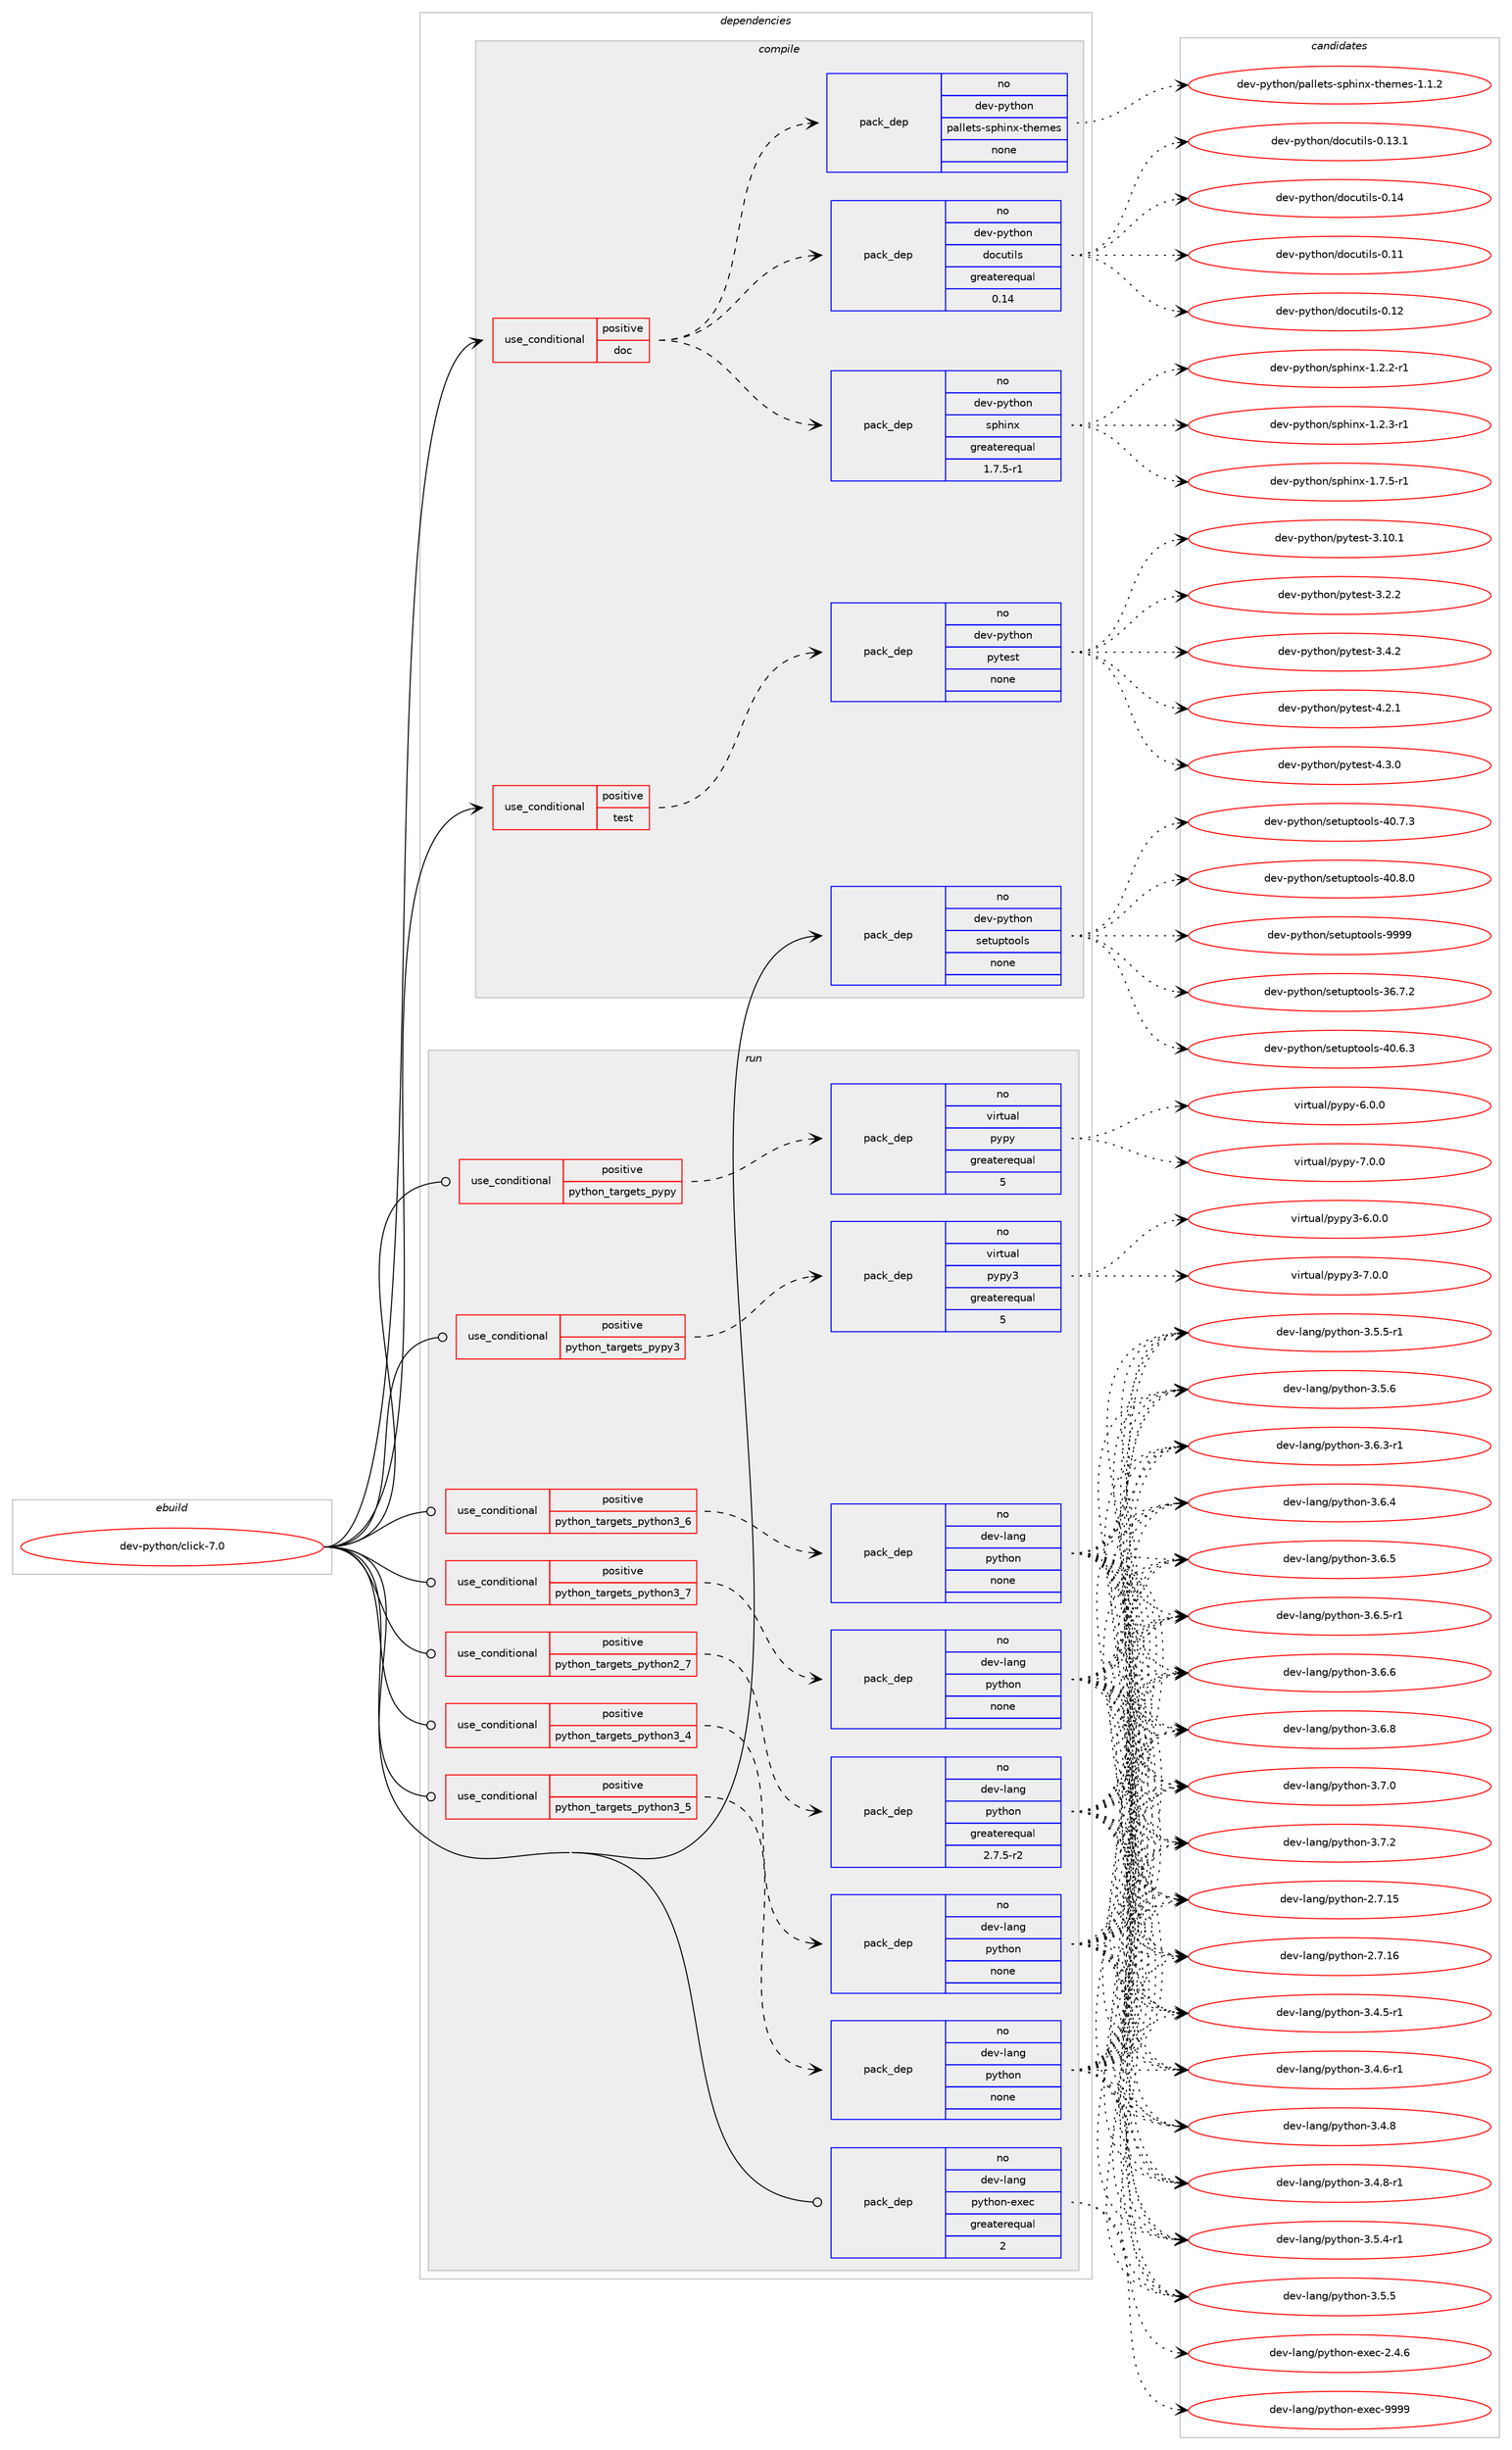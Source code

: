 digraph prolog {

# *************
# Graph options
# *************

newrank=true;
concentrate=true;
compound=true;
graph [rankdir=LR,fontname=Helvetica,fontsize=10,ranksep=1.5];#, ranksep=2.5, nodesep=0.2];
edge  [arrowhead=vee];
node  [fontname=Helvetica,fontsize=10];

# **********
# The ebuild
# **********

subgraph cluster_leftcol {
color=gray;
rank=same;
label=<<i>ebuild</i>>;
id [label="dev-python/click-7.0", color=red, width=4, href="../dev-python/click-7.0.svg"];
}

# ****************
# The dependencies
# ****************

subgraph cluster_midcol {
color=gray;
label=<<i>dependencies</i>>;
subgraph cluster_compile {
fillcolor="#eeeeee";
style=filled;
label=<<i>compile</i>>;
subgraph cond372427 {
dependency1403494 [label=<<TABLE BORDER="0" CELLBORDER="1" CELLSPACING="0" CELLPADDING="4"><TR><TD ROWSPAN="3" CELLPADDING="10">use_conditional</TD></TR><TR><TD>positive</TD></TR><TR><TD>doc</TD></TR></TABLE>>, shape=none, color=red];
subgraph pack1007832 {
dependency1403495 [label=<<TABLE BORDER="0" CELLBORDER="1" CELLSPACING="0" CELLPADDING="4" WIDTH="220"><TR><TD ROWSPAN="6" CELLPADDING="30">pack_dep</TD></TR><TR><TD WIDTH="110">no</TD></TR><TR><TD>dev-python</TD></TR><TR><TD>docutils</TD></TR><TR><TD>greaterequal</TD></TR><TR><TD>0.14</TD></TR></TABLE>>, shape=none, color=blue];
}
dependency1403494:e -> dependency1403495:w [weight=20,style="dashed",arrowhead="vee"];
subgraph pack1007833 {
dependency1403496 [label=<<TABLE BORDER="0" CELLBORDER="1" CELLSPACING="0" CELLPADDING="4" WIDTH="220"><TR><TD ROWSPAN="6" CELLPADDING="30">pack_dep</TD></TR><TR><TD WIDTH="110">no</TD></TR><TR><TD>dev-python</TD></TR><TR><TD>pallets-sphinx-themes</TD></TR><TR><TD>none</TD></TR><TR><TD></TD></TR></TABLE>>, shape=none, color=blue];
}
dependency1403494:e -> dependency1403496:w [weight=20,style="dashed",arrowhead="vee"];
subgraph pack1007834 {
dependency1403497 [label=<<TABLE BORDER="0" CELLBORDER="1" CELLSPACING="0" CELLPADDING="4" WIDTH="220"><TR><TD ROWSPAN="6" CELLPADDING="30">pack_dep</TD></TR><TR><TD WIDTH="110">no</TD></TR><TR><TD>dev-python</TD></TR><TR><TD>sphinx</TD></TR><TR><TD>greaterequal</TD></TR><TR><TD>1.7.5-r1</TD></TR></TABLE>>, shape=none, color=blue];
}
dependency1403494:e -> dependency1403497:w [weight=20,style="dashed",arrowhead="vee"];
}
id:e -> dependency1403494:w [weight=20,style="solid",arrowhead="vee"];
subgraph cond372428 {
dependency1403498 [label=<<TABLE BORDER="0" CELLBORDER="1" CELLSPACING="0" CELLPADDING="4"><TR><TD ROWSPAN="3" CELLPADDING="10">use_conditional</TD></TR><TR><TD>positive</TD></TR><TR><TD>test</TD></TR></TABLE>>, shape=none, color=red];
subgraph pack1007835 {
dependency1403499 [label=<<TABLE BORDER="0" CELLBORDER="1" CELLSPACING="0" CELLPADDING="4" WIDTH="220"><TR><TD ROWSPAN="6" CELLPADDING="30">pack_dep</TD></TR><TR><TD WIDTH="110">no</TD></TR><TR><TD>dev-python</TD></TR><TR><TD>pytest</TD></TR><TR><TD>none</TD></TR><TR><TD></TD></TR></TABLE>>, shape=none, color=blue];
}
dependency1403498:e -> dependency1403499:w [weight=20,style="dashed",arrowhead="vee"];
}
id:e -> dependency1403498:w [weight=20,style="solid",arrowhead="vee"];
subgraph pack1007836 {
dependency1403500 [label=<<TABLE BORDER="0" CELLBORDER="1" CELLSPACING="0" CELLPADDING="4" WIDTH="220"><TR><TD ROWSPAN="6" CELLPADDING="30">pack_dep</TD></TR><TR><TD WIDTH="110">no</TD></TR><TR><TD>dev-python</TD></TR><TR><TD>setuptools</TD></TR><TR><TD>none</TD></TR><TR><TD></TD></TR></TABLE>>, shape=none, color=blue];
}
id:e -> dependency1403500:w [weight=20,style="solid",arrowhead="vee"];
}
subgraph cluster_compileandrun {
fillcolor="#eeeeee";
style=filled;
label=<<i>compile and run</i>>;
}
subgraph cluster_run {
fillcolor="#eeeeee";
style=filled;
label=<<i>run</i>>;
subgraph cond372429 {
dependency1403501 [label=<<TABLE BORDER="0" CELLBORDER="1" CELLSPACING="0" CELLPADDING="4"><TR><TD ROWSPAN="3" CELLPADDING="10">use_conditional</TD></TR><TR><TD>positive</TD></TR><TR><TD>python_targets_pypy</TD></TR></TABLE>>, shape=none, color=red];
subgraph pack1007837 {
dependency1403502 [label=<<TABLE BORDER="0" CELLBORDER="1" CELLSPACING="0" CELLPADDING="4" WIDTH="220"><TR><TD ROWSPAN="6" CELLPADDING="30">pack_dep</TD></TR><TR><TD WIDTH="110">no</TD></TR><TR><TD>virtual</TD></TR><TR><TD>pypy</TD></TR><TR><TD>greaterequal</TD></TR><TR><TD>5</TD></TR></TABLE>>, shape=none, color=blue];
}
dependency1403501:e -> dependency1403502:w [weight=20,style="dashed",arrowhead="vee"];
}
id:e -> dependency1403501:w [weight=20,style="solid",arrowhead="odot"];
subgraph cond372430 {
dependency1403503 [label=<<TABLE BORDER="0" CELLBORDER="1" CELLSPACING="0" CELLPADDING="4"><TR><TD ROWSPAN="3" CELLPADDING="10">use_conditional</TD></TR><TR><TD>positive</TD></TR><TR><TD>python_targets_pypy3</TD></TR></TABLE>>, shape=none, color=red];
subgraph pack1007838 {
dependency1403504 [label=<<TABLE BORDER="0" CELLBORDER="1" CELLSPACING="0" CELLPADDING="4" WIDTH="220"><TR><TD ROWSPAN="6" CELLPADDING="30">pack_dep</TD></TR><TR><TD WIDTH="110">no</TD></TR><TR><TD>virtual</TD></TR><TR><TD>pypy3</TD></TR><TR><TD>greaterequal</TD></TR><TR><TD>5</TD></TR></TABLE>>, shape=none, color=blue];
}
dependency1403503:e -> dependency1403504:w [weight=20,style="dashed",arrowhead="vee"];
}
id:e -> dependency1403503:w [weight=20,style="solid",arrowhead="odot"];
subgraph cond372431 {
dependency1403505 [label=<<TABLE BORDER="0" CELLBORDER="1" CELLSPACING="0" CELLPADDING="4"><TR><TD ROWSPAN="3" CELLPADDING="10">use_conditional</TD></TR><TR><TD>positive</TD></TR><TR><TD>python_targets_python2_7</TD></TR></TABLE>>, shape=none, color=red];
subgraph pack1007839 {
dependency1403506 [label=<<TABLE BORDER="0" CELLBORDER="1" CELLSPACING="0" CELLPADDING="4" WIDTH="220"><TR><TD ROWSPAN="6" CELLPADDING="30">pack_dep</TD></TR><TR><TD WIDTH="110">no</TD></TR><TR><TD>dev-lang</TD></TR><TR><TD>python</TD></TR><TR><TD>greaterequal</TD></TR><TR><TD>2.7.5-r2</TD></TR></TABLE>>, shape=none, color=blue];
}
dependency1403505:e -> dependency1403506:w [weight=20,style="dashed",arrowhead="vee"];
}
id:e -> dependency1403505:w [weight=20,style="solid",arrowhead="odot"];
subgraph cond372432 {
dependency1403507 [label=<<TABLE BORDER="0" CELLBORDER="1" CELLSPACING="0" CELLPADDING="4"><TR><TD ROWSPAN="3" CELLPADDING="10">use_conditional</TD></TR><TR><TD>positive</TD></TR><TR><TD>python_targets_python3_4</TD></TR></TABLE>>, shape=none, color=red];
subgraph pack1007840 {
dependency1403508 [label=<<TABLE BORDER="0" CELLBORDER="1" CELLSPACING="0" CELLPADDING="4" WIDTH="220"><TR><TD ROWSPAN="6" CELLPADDING="30">pack_dep</TD></TR><TR><TD WIDTH="110">no</TD></TR><TR><TD>dev-lang</TD></TR><TR><TD>python</TD></TR><TR><TD>none</TD></TR><TR><TD></TD></TR></TABLE>>, shape=none, color=blue];
}
dependency1403507:e -> dependency1403508:w [weight=20,style="dashed",arrowhead="vee"];
}
id:e -> dependency1403507:w [weight=20,style="solid",arrowhead="odot"];
subgraph cond372433 {
dependency1403509 [label=<<TABLE BORDER="0" CELLBORDER="1" CELLSPACING="0" CELLPADDING="4"><TR><TD ROWSPAN="3" CELLPADDING="10">use_conditional</TD></TR><TR><TD>positive</TD></TR><TR><TD>python_targets_python3_5</TD></TR></TABLE>>, shape=none, color=red];
subgraph pack1007841 {
dependency1403510 [label=<<TABLE BORDER="0" CELLBORDER="1" CELLSPACING="0" CELLPADDING="4" WIDTH="220"><TR><TD ROWSPAN="6" CELLPADDING="30">pack_dep</TD></TR><TR><TD WIDTH="110">no</TD></TR><TR><TD>dev-lang</TD></TR><TR><TD>python</TD></TR><TR><TD>none</TD></TR><TR><TD></TD></TR></TABLE>>, shape=none, color=blue];
}
dependency1403509:e -> dependency1403510:w [weight=20,style="dashed",arrowhead="vee"];
}
id:e -> dependency1403509:w [weight=20,style="solid",arrowhead="odot"];
subgraph cond372434 {
dependency1403511 [label=<<TABLE BORDER="0" CELLBORDER="1" CELLSPACING="0" CELLPADDING="4"><TR><TD ROWSPAN="3" CELLPADDING="10">use_conditional</TD></TR><TR><TD>positive</TD></TR><TR><TD>python_targets_python3_6</TD></TR></TABLE>>, shape=none, color=red];
subgraph pack1007842 {
dependency1403512 [label=<<TABLE BORDER="0" CELLBORDER="1" CELLSPACING="0" CELLPADDING="4" WIDTH="220"><TR><TD ROWSPAN="6" CELLPADDING="30">pack_dep</TD></TR><TR><TD WIDTH="110">no</TD></TR><TR><TD>dev-lang</TD></TR><TR><TD>python</TD></TR><TR><TD>none</TD></TR><TR><TD></TD></TR></TABLE>>, shape=none, color=blue];
}
dependency1403511:e -> dependency1403512:w [weight=20,style="dashed",arrowhead="vee"];
}
id:e -> dependency1403511:w [weight=20,style="solid",arrowhead="odot"];
subgraph cond372435 {
dependency1403513 [label=<<TABLE BORDER="0" CELLBORDER="1" CELLSPACING="0" CELLPADDING="4"><TR><TD ROWSPAN="3" CELLPADDING="10">use_conditional</TD></TR><TR><TD>positive</TD></TR><TR><TD>python_targets_python3_7</TD></TR></TABLE>>, shape=none, color=red];
subgraph pack1007843 {
dependency1403514 [label=<<TABLE BORDER="0" CELLBORDER="1" CELLSPACING="0" CELLPADDING="4" WIDTH="220"><TR><TD ROWSPAN="6" CELLPADDING="30">pack_dep</TD></TR><TR><TD WIDTH="110">no</TD></TR><TR><TD>dev-lang</TD></TR><TR><TD>python</TD></TR><TR><TD>none</TD></TR><TR><TD></TD></TR></TABLE>>, shape=none, color=blue];
}
dependency1403513:e -> dependency1403514:w [weight=20,style="dashed",arrowhead="vee"];
}
id:e -> dependency1403513:w [weight=20,style="solid",arrowhead="odot"];
subgraph pack1007844 {
dependency1403515 [label=<<TABLE BORDER="0" CELLBORDER="1" CELLSPACING="0" CELLPADDING="4" WIDTH="220"><TR><TD ROWSPAN="6" CELLPADDING="30">pack_dep</TD></TR><TR><TD WIDTH="110">no</TD></TR><TR><TD>dev-lang</TD></TR><TR><TD>python-exec</TD></TR><TR><TD>greaterequal</TD></TR><TR><TD>2</TD></TR></TABLE>>, shape=none, color=blue];
}
id:e -> dependency1403515:w [weight=20,style="solid",arrowhead="odot"];
}
}

# **************
# The candidates
# **************

subgraph cluster_choices {
rank=same;
color=gray;
label=<<i>candidates</i>>;

subgraph choice1007832 {
color=black;
nodesep=1;
choice1001011184511212111610411111047100111991171161051081154548464949 [label="dev-python/docutils-0.11", color=red, width=4,href="../dev-python/docutils-0.11.svg"];
choice1001011184511212111610411111047100111991171161051081154548464950 [label="dev-python/docutils-0.12", color=red, width=4,href="../dev-python/docutils-0.12.svg"];
choice10010111845112121116104111110471001119911711610510811545484649514649 [label="dev-python/docutils-0.13.1", color=red, width=4,href="../dev-python/docutils-0.13.1.svg"];
choice1001011184511212111610411111047100111991171161051081154548464952 [label="dev-python/docutils-0.14", color=red, width=4,href="../dev-python/docutils-0.14.svg"];
dependency1403495:e -> choice1001011184511212111610411111047100111991171161051081154548464949:w [style=dotted,weight="100"];
dependency1403495:e -> choice1001011184511212111610411111047100111991171161051081154548464950:w [style=dotted,weight="100"];
dependency1403495:e -> choice10010111845112121116104111110471001119911711610510811545484649514649:w [style=dotted,weight="100"];
dependency1403495:e -> choice1001011184511212111610411111047100111991171161051081154548464952:w [style=dotted,weight="100"];
}
subgraph choice1007833 {
color=black;
nodesep=1;
choice1001011184511212111610411111047112971081081011161154511511210410511012045116104101109101115454946494650 [label="dev-python/pallets-sphinx-themes-1.1.2", color=red, width=4,href="../dev-python/pallets-sphinx-themes-1.1.2.svg"];
dependency1403496:e -> choice1001011184511212111610411111047112971081081011161154511511210410511012045116104101109101115454946494650:w [style=dotted,weight="100"];
}
subgraph choice1007834 {
color=black;
nodesep=1;
choice10010111845112121116104111110471151121041051101204549465046504511449 [label="dev-python/sphinx-1.2.2-r1", color=red, width=4,href="../dev-python/sphinx-1.2.2-r1.svg"];
choice10010111845112121116104111110471151121041051101204549465046514511449 [label="dev-python/sphinx-1.2.3-r1", color=red, width=4,href="../dev-python/sphinx-1.2.3-r1.svg"];
choice10010111845112121116104111110471151121041051101204549465546534511449 [label="dev-python/sphinx-1.7.5-r1", color=red, width=4,href="../dev-python/sphinx-1.7.5-r1.svg"];
dependency1403497:e -> choice10010111845112121116104111110471151121041051101204549465046504511449:w [style=dotted,weight="100"];
dependency1403497:e -> choice10010111845112121116104111110471151121041051101204549465046514511449:w [style=dotted,weight="100"];
dependency1403497:e -> choice10010111845112121116104111110471151121041051101204549465546534511449:w [style=dotted,weight="100"];
}
subgraph choice1007835 {
color=black;
nodesep=1;
choice100101118451121211161041111104711212111610111511645514649484649 [label="dev-python/pytest-3.10.1", color=red, width=4,href="../dev-python/pytest-3.10.1.svg"];
choice1001011184511212111610411111047112121116101115116455146504650 [label="dev-python/pytest-3.2.2", color=red, width=4,href="../dev-python/pytest-3.2.2.svg"];
choice1001011184511212111610411111047112121116101115116455146524650 [label="dev-python/pytest-3.4.2", color=red, width=4,href="../dev-python/pytest-3.4.2.svg"];
choice1001011184511212111610411111047112121116101115116455246504649 [label="dev-python/pytest-4.2.1", color=red, width=4,href="../dev-python/pytest-4.2.1.svg"];
choice1001011184511212111610411111047112121116101115116455246514648 [label="dev-python/pytest-4.3.0", color=red, width=4,href="../dev-python/pytest-4.3.0.svg"];
dependency1403499:e -> choice100101118451121211161041111104711212111610111511645514649484649:w [style=dotted,weight="100"];
dependency1403499:e -> choice1001011184511212111610411111047112121116101115116455146504650:w [style=dotted,weight="100"];
dependency1403499:e -> choice1001011184511212111610411111047112121116101115116455146524650:w [style=dotted,weight="100"];
dependency1403499:e -> choice1001011184511212111610411111047112121116101115116455246504649:w [style=dotted,weight="100"];
dependency1403499:e -> choice1001011184511212111610411111047112121116101115116455246514648:w [style=dotted,weight="100"];
}
subgraph choice1007836 {
color=black;
nodesep=1;
choice100101118451121211161041111104711510111611711211611111110811545515446554650 [label="dev-python/setuptools-36.7.2", color=red, width=4,href="../dev-python/setuptools-36.7.2.svg"];
choice100101118451121211161041111104711510111611711211611111110811545524846544651 [label="dev-python/setuptools-40.6.3", color=red, width=4,href="../dev-python/setuptools-40.6.3.svg"];
choice100101118451121211161041111104711510111611711211611111110811545524846554651 [label="dev-python/setuptools-40.7.3", color=red, width=4,href="../dev-python/setuptools-40.7.3.svg"];
choice100101118451121211161041111104711510111611711211611111110811545524846564648 [label="dev-python/setuptools-40.8.0", color=red, width=4,href="../dev-python/setuptools-40.8.0.svg"];
choice10010111845112121116104111110471151011161171121161111111081154557575757 [label="dev-python/setuptools-9999", color=red, width=4,href="../dev-python/setuptools-9999.svg"];
dependency1403500:e -> choice100101118451121211161041111104711510111611711211611111110811545515446554650:w [style=dotted,weight="100"];
dependency1403500:e -> choice100101118451121211161041111104711510111611711211611111110811545524846544651:w [style=dotted,weight="100"];
dependency1403500:e -> choice100101118451121211161041111104711510111611711211611111110811545524846554651:w [style=dotted,weight="100"];
dependency1403500:e -> choice100101118451121211161041111104711510111611711211611111110811545524846564648:w [style=dotted,weight="100"];
dependency1403500:e -> choice10010111845112121116104111110471151011161171121161111111081154557575757:w [style=dotted,weight="100"];
}
subgraph choice1007837 {
color=black;
nodesep=1;
choice1181051141161179710847112121112121455446484648 [label="virtual/pypy-6.0.0", color=red, width=4,href="../virtual/pypy-6.0.0.svg"];
choice1181051141161179710847112121112121455546484648 [label="virtual/pypy-7.0.0", color=red, width=4,href="../virtual/pypy-7.0.0.svg"];
dependency1403502:e -> choice1181051141161179710847112121112121455446484648:w [style=dotted,weight="100"];
dependency1403502:e -> choice1181051141161179710847112121112121455546484648:w [style=dotted,weight="100"];
}
subgraph choice1007838 {
color=black;
nodesep=1;
choice118105114116117971084711212111212151455446484648 [label="virtual/pypy3-6.0.0", color=red, width=4,href="../virtual/pypy3-6.0.0.svg"];
choice118105114116117971084711212111212151455546484648 [label="virtual/pypy3-7.0.0", color=red, width=4,href="../virtual/pypy3-7.0.0.svg"];
dependency1403504:e -> choice118105114116117971084711212111212151455446484648:w [style=dotted,weight="100"];
dependency1403504:e -> choice118105114116117971084711212111212151455546484648:w [style=dotted,weight="100"];
}
subgraph choice1007839 {
color=black;
nodesep=1;
choice10010111845108971101034711212111610411111045504655464953 [label="dev-lang/python-2.7.15", color=red, width=4,href="../dev-lang/python-2.7.15.svg"];
choice10010111845108971101034711212111610411111045504655464954 [label="dev-lang/python-2.7.16", color=red, width=4,href="../dev-lang/python-2.7.16.svg"];
choice1001011184510897110103471121211161041111104551465246534511449 [label="dev-lang/python-3.4.5-r1", color=red, width=4,href="../dev-lang/python-3.4.5-r1.svg"];
choice1001011184510897110103471121211161041111104551465246544511449 [label="dev-lang/python-3.4.6-r1", color=red, width=4,href="../dev-lang/python-3.4.6-r1.svg"];
choice100101118451089711010347112121116104111110455146524656 [label="dev-lang/python-3.4.8", color=red, width=4,href="../dev-lang/python-3.4.8.svg"];
choice1001011184510897110103471121211161041111104551465246564511449 [label="dev-lang/python-3.4.8-r1", color=red, width=4,href="../dev-lang/python-3.4.8-r1.svg"];
choice1001011184510897110103471121211161041111104551465346524511449 [label="dev-lang/python-3.5.4-r1", color=red, width=4,href="../dev-lang/python-3.5.4-r1.svg"];
choice100101118451089711010347112121116104111110455146534653 [label="dev-lang/python-3.5.5", color=red, width=4,href="../dev-lang/python-3.5.5.svg"];
choice1001011184510897110103471121211161041111104551465346534511449 [label="dev-lang/python-3.5.5-r1", color=red, width=4,href="../dev-lang/python-3.5.5-r1.svg"];
choice100101118451089711010347112121116104111110455146534654 [label="dev-lang/python-3.5.6", color=red, width=4,href="../dev-lang/python-3.5.6.svg"];
choice1001011184510897110103471121211161041111104551465446514511449 [label="dev-lang/python-3.6.3-r1", color=red, width=4,href="../dev-lang/python-3.6.3-r1.svg"];
choice100101118451089711010347112121116104111110455146544652 [label="dev-lang/python-3.6.4", color=red, width=4,href="../dev-lang/python-3.6.4.svg"];
choice100101118451089711010347112121116104111110455146544653 [label="dev-lang/python-3.6.5", color=red, width=4,href="../dev-lang/python-3.6.5.svg"];
choice1001011184510897110103471121211161041111104551465446534511449 [label="dev-lang/python-3.6.5-r1", color=red, width=4,href="../dev-lang/python-3.6.5-r1.svg"];
choice100101118451089711010347112121116104111110455146544654 [label="dev-lang/python-3.6.6", color=red, width=4,href="../dev-lang/python-3.6.6.svg"];
choice100101118451089711010347112121116104111110455146544656 [label="dev-lang/python-3.6.8", color=red, width=4,href="../dev-lang/python-3.6.8.svg"];
choice100101118451089711010347112121116104111110455146554648 [label="dev-lang/python-3.7.0", color=red, width=4,href="../dev-lang/python-3.7.0.svg"];
choice100101118451089711010347112121116104111110455146554650 [label="dev-lang/python-3.7.2", color=red, width=4,href="../dev-lang/python-3.7.2.svg"];
dependency1403506:e -> choice10010111845108971101034711212111610411111045504655464953:w [style=dotted,weight="100"];
dependency1403506:e -> choice10010111845108971101034711212111610411111045504655464954:w [style=dotted,weight="100"];
dependency1403506:e -> choice1001011184510897110103471121211161041111104551465246534511449:w [style=dotted,weight="100"];
dependency1403506:e -> choice1001011184510897110103471121211161041111104551465246544511449:w [style=dotted,weight="100"];
dependency1403506:e -> choice100101118451089711010347112121116104111110455146524656:w [style=dotted,weight="100"];
dependency1403506:e -> choice1001011184510897110103471121211161041111104551465246564511449:w [style=dotted,weight="100"];
dependency1403506:e -> choice1001011184510897110103471121211161041111104551465346524511449:w [style=dotted,weight="100"];
dependency1403506:e -> choice100101118451089711010347112121116104111110455146534653:w [style=dotted,weight="100"];
dependency1403506:e -> choice1001011184510897110103471121211161041111104551465346534511449:w [style=dotted,weight="100"];
dependency1403506:e -> choice100101118451089711010347112121116104111110455146534654:w [style=dotted,weight="100"];
dependency1403506:e -> choice1001011184510897110103471121211161041111104551465446514511449:w [style=dotted,weight="100"];
dependency1403506:e -> choice100101118451089711010347112121116104111110455146544652:w [style=dotted,weight="100"];
dependency1403506:e -> choice100101118451089711010347112121116104111110455146544653:w [style=dotted,weight="100"];
dependency1403506:e -> choice1001011184510897110103471121211161041111104551465446534511449:w [style=dotted,weight="100"];
dependency1403506:e -> choice100101118451089711010347112121116104111110455146544654:w [style=dotted,weight="100"];
dependency1403506:e -> choice100101118451089711010347112121116104111110455146544656:w [style=dotted,weight="100"];
dependency1403506:e -> choice100101118451089711010347112121116104111110455146554648:w [style=dotted,weight="100"];
dependency1403506:e -> choice100101118451089711010347112121116104111110455146554650:w [style=dotted,weight="100"];
}
subgraph choice1007840 {
color=black;
nodesep=1;
choice10010111845108971101034711212111610411111045504655464953 [label="dev-lang/python-2.7.15", color=red, width=4,href="../dev-lang/python-2.7.15.svg"];
choice10010111845108971101034711212111610411111045504655464954 [label="dev-lang/python-2.7.16", color=red, width=4,href="../dev-lang/python-2.7.16.svg"];
choice1001011184510897110103471121211161041111104551465246534511449 [label="dev-lang/python-3.4.5-r1", color=red, width=4,href="../dev-lang/python-3.4.5-r1.svg"];
choice1001011184510897110103471121211161041111104551465246544511449 [label="dev-lang/python-3.4.6-r1", color=red, width=4,href="../dev-lang/python-3.4.6-r1.svg"];
choice100101118451089711010347112121116104111110455146524656 [label="dev-lang/python-3.4.8", color=red, width=4,href="../dev-lang/python-3.4.8.svg"];
choice1001011184510897110103471121211161041111104551465246564511449 [label="dev-lang/python-3.4.8-r1", color=red, width=4,href="../dev-lang/python-3.4.8-r1.svg"];
choice1001011184510897110103471121211161041111104551465346524511449 [label="dev-lang/python-3.5.4-r1", color=red, width=4,href="../dev-lang/python-3.5.4-r1.svg"];
choice100101118451089711010347112121116104111110455146534653 [label="dev-lang/python-3.5.5", color=red, width=4,href="../dev-lang/python-3.5.5.svg"];
choice1001011184510897110103471121211161041111104551465346534511449 [label="dev-lang/python-3.5.5-r1", color=red, width=4,href="../dev-lang/python-3.5.5-r1.svg"];
choice100101118451089711010347112121116104111110455146534654 [label="dev-lang/python-3.5.6", color=red, width=4,href="../dev-lang/python-3.5.6.svg"];
choice1001011184510897110103471121211161041111104551465446514511449 [label="dev-lang/python-3.6.3-r1", color=red, width=4,href="../dev-lang/python-3.6.3-r1.svg"];
choice100101118451089711010347112121116104111110455146544652 [label="dev-lang/python-3.6.4", color=red, width=4,href="../dev-lang/python-3.6.4.svg"];
choice100101118451089711010347112121116104111110455146544653 [label="dev-lang/python-3.6.5", color=red, width=4,href="../dev-lang/python-3.6.5.svg"];
choice1001011184510897110103471121211161041111104551465446534511449 [label="dev-lang/python-3.6.5-r1", color=red, width=4,href="../dev-lang/python-3.6.5-r1.svg"];
choice100101118451089711010347112121116104111110455146544654 [label="dev-lang/python-3.6.6", color=red, width=4,href="../dev-lang/python-3.6.6.svg"];
choice100101118451089711010347112121116104111110455146544656 [label="dev-lang/python-3.6.8", color=red, width=4,href="../dev-lang/python-3.6.8.svg"];
choice100101118451089711010347112121116104111110455146554648 [label="dev-lang/python-3.7.0", color=red, width=4,href="../dev-lang/python-3.7.0.svg"];
choice100101118451089711010347112121116104111110455146554650 [label="dev-lang/python-3.7.2", color=red, width=4,href="../dev-lang/python-3.7.2.svg"];
dependency1403508:e -> choice10010111845108971101034711212111610411111045504655464953:w [style=dotted,weight="100"];
dependency1403508:e -> choice10010111845108971101034711212111610411111045504655464954:w [style=dotted,weight="100"];
dependency1403508:e -> choice1001011184510897110103471121211161041111104551465246534511449:w [style=dotted,weight="100"];
dependency1403508:e -> choice1001011184510897110103471121211161041111104551465246544511449:w [style=dotted,weight="100"];
dependency1403508:e -> choice100101118451089711010347112121116104111110455146524656:w [style=dotted,weight="100"];
dependency1403508:e -> choice1001011184510897110103471121211161041111104551465246564511449:w [style=dotted,weight="100"];
dependency1403508:e -> choice1001011184510897110103471121211161041111104551465346524511449:w [style=dotted,weight="100"];
dependency1403508:e -> choice100101118451089711010347112121116104111110455146534653:w [style=dotted,weight="100"];
dependency1403508:e -> choice1001011184510897110103471121211161041111104551465346534511449:w [style=dotted,weight="100"];
dependency1403508:e -> choice100101118451089711010347112121116104111110455146534654:w [style=dotted,weight="100"];
dependency1403508:e -> choice1001011184510897110103471121211161041111104551465446514511449:w [style=dotted,weight="100"];
dependency1403508:e -> choice100101118451089711010347112121116104111110455146544652:w [style=dotted,weight="100"];
dependency1403508:e -> choice100101118451089711010347112121116104111110455146544653:w [style=dotted,weight="100"];
dependency1403508:e -> choice1001011184510897110103471121211161041111104551465446534511449:w [style=dotted,weight="100"];
dependency1403508:e -> choice100101118451089711010347112121116104111110455146544654:w [style=dotted,weight="100"];
dependency1403508:e -> choice100101118451089711010347112121116104111110455146544656:w [style=dotted,weight="100"];
dependency1403508:e -> choice100101118451089711010347112121116104111110455146554648:w [style=dotted,weight="100"];
dependency1403508:e -> choice100101118451089711010347112121116104111110455146554650:w [style=dotted,weight="100"];
}
subgraph choice1007841 {
color=black;
nodesep=1;
choice10010111845108971101034711212111610411111045504655464953 [label="dev-lang/python-2.7.15", color=red, width=4,href="../dev-lang/python-2.7.15.svg"];
choice10010111845108971101034711212111610411111045504655464954 [label="dev-lang/python-2.7.16", color=red, width=4,href="../dev-lang/python-2.7.16.svg"];
choice1001011184510897110103471121211161041111104551465246534511449 [label="dev-lang/python-3.4.5-r1", color=red, width=4,href="../dev-lang/python-3.4.5-r1.svg"];
choice1001011184510897110103471121211161041111104551465246544511449 [label="dev-lang/python-3.4.6-r1", color=red, width=4,href="../dev-lang/python-3.4.6-r1.svg"];
choice100101118451089711010347112121116104111110455146524656 [label="dev-lang/python-3.4.8", color=red, width=4,href="../dev-lang/python-3.4.8.svg"];
choice1001011184510897110103471121211161041111104551465246564511449 [label="dev-lang/python-3.4.8-r1", color=red, width=4,href="../dev-lang/python-3.4.8-r1.svg"];
choice1001011184510897110103471121211161041111104551465346524511449 [label="dev-lang/python-3.5.4-r1", color=red, width=4,href="../dev-lang/python-3.5.4-r1.svg"];
choice100101118451089711010347112121116104111110455146534653 [label="dev-lang/python-3.5.5", color=red, width=4,href="../dev-lang/python-3.5.5.svg"];
choice1001011184510897110103471121211161041111104551465346534511449 [label="dev-lang/python-3.5.5-r1", color=red, width=4,href="../dev-lang/python-3.5.5-r1.svg"];
choice100101118451089711010347112121116104111110455146534654 [label="dev-lang/python-3.5.6", color=red, width=4,href="../dev-lang/python-3.5.6.svg"];
choice1001011184510897110103471121211161041111104551465446514511449 [label="dev-lang/python-3.6.3-r1", color=red, width=4,href="../dev-lang/python-3.6.3-r1.svg"];
choice100101118451089711010347112121116104111110455146544652 [label="dev-lang/python-3.6.4", color=red, width=4,href="../dev-lang/python-3.6.4.svg"];
choice100101118451089711010347112121116104111110455146544653 [label="dev-lang/python-3.6.5", color=red, width=4,href="../dev-lang/python-3.6.5.svg"];
choice1001011184510897110103471121211161041111104551465446534511449 [label="dev-lang/python-3.6.5-r1", color=red, width=4,href="../dev-lang/python-3.6.5-r1.svg"];
choice100101118451089711010347112121116104111110455146544654 [label="dev-lang/python-3.6.6", color=red, width=4,href="../dev-lang/python-3.6.6.svg"];
choice100101118451089711010347112121116104111110455146544656 [label="dev-lang/python-3.6.8", color=red, width=4,href="../dev-lang/python-3.6.8.svg"];
choice100101118451089711010347112121116104111110455146554648 [label="dev-lang/python-3.7.0", color=red, width=4,href="../dev-lang/python-3.7.0.svg"];
choice100101118451089711010347112121116104111110455146554650 [label="dev-lang/python-3.7.2", color=red, width=4,href="../dev-lang/python-3.7.2.svg"];
dependency1403510:e -> choice10010111845108971101034711212111610411111045504655464953:w [style=dotted,weight="100"];
dependency1403510:e -> choice10010111845108971101034711212111610411111045504655464954:w [style=dotted,weight="100"];
dependency1403510:e -> choice1001011184510897110103471121211161041111104551465246534511449:w [style=dotted,weight="100"];
dependency1403510:e -> choice1001011184510897110103471121211161041111104551465246544511449:w [style=dotted,weight="100"];
dependency1403510:e -> choice100101118451089711010347112121116104111110455146524656:w [style=dotted,weight="100"];
dependency1403510:e -> choice1001011184510897110103471121211161041111104551465246564511449:w [style=dotted,weight="100"];
dependency1403510:e -> choice1001011184510897110103471121211161041111104551465346524511449:w [style=dotted,weight="100"];
dependency1403510:e -> choice100101118451089711010347112121116104111110455146534653:w [style=dotted,weight="100"];
dependency1403510:e -> choice1001011184510897110103471121211161041111104551465346534511449:w [style=dotted,weight="100"];
dependency1403510:e -> choice100101118451089711010347112121116104111110455146534654:w [style=dotted,weight="100"];
dependency1403510:e -> choice1001011184510897110103471121211161041111104551465446514511449:w [style=dotted,weight="100"];
dependency1403510:e -> choice100101118451089711010347112121116104111110455146544652:w [style=dotted,weight="100"];
dependency1403510:e -> choice100101118451089711010347112121116104111110455146544653:w [style=dotted,weight="100"];
dependency1403510:e -> choice1001011184510897110103471121211161041111104551465446534511449:w [style=dotted,weight="100"];
dependency1403510:e -> choice100101118451089711010347112121116104111110455146544654:w [style=dotted,weight="100"];
dependency1403510:e -> choice100101118451089711010347112121116104111110455146544656:w [style=dotted,weight="100"];
dependency1403510:e -> choice100101118451089711010347112121116104111110455146554648:w [style=dotted,weight="100"];
dependency1403510:e -> choice100101118451089711010347112121116104111110455146554650:w [style=dotted,weight="100"];
}
subgraph choice1007842 {
color=black;
nodesep=1;
choice10010111845108971101034711212111610411111045504655464953 [label="dev-lang/python-2.7.15", color=red, width=4,href="../dev-lang/python-2.7.15.svg"];
choice10010111845108971101034711212111610411111045504655464954 [label="dev-lang/python-2.7.16", color=red, width=4,href="../dev-lang/python-2.7.16.svg"];
choice1001011184510897110103471121211161041111104551465246534511449 [label="dev-lang/python-3.4.5-r1", color=red, width=4,href="../dev-lang/python-3.4.5-r1.svg"];
choice1001011184510897110103471121211161041111104551465246544511449 [label="dev-lang/python-3.4.6-r1", color=red, width=4,href="../dev-lang/python-3.4.6-r1.svg"];
choice100101118451089711010347112121116104111110455146524656 [label="dev-lang/python-3.4.8", color=red, width=4,href="../dev-lang/python-3.4.8.svg"];
choice1001011184510897110103471121211161041111104551465246564511449 [label="dev-lang/python-3.4.8-r1", color=red, width=4,href="../dev-lang/python-3.4.8-r1.svg"];
choice1001011184510897110103471121211161041111104551465346524511449 [label="dev-lang/python-3.5.4-r1", color=red, width=4,href="../dev-lang/python-3.5.4-r1.svg"];
choice100101118451089711010347112121116104111110455146534653 [label="dev-lang/python-3.5.5", color=red, width=4,href="../dev-lang/python-3.5.5.svg"];
choice1001011184510897110103471121211161041111104551465346534511449 [label="dev-lang/python-3.5.5-r1", color=red, width=4,href="../dev-lang/python-3.5.5-r1.svg"];
choice100101118451089711010347112121116104111110455146534654 [label="dev-lang/python-3.5.6", color=red, width=4,href="../dev-lang/python-3.5.6.svg"];
choice1001011184510897110103471121211161041111104551465446514511449 [label="dev-lang/python-3.6.3-r1", color=red, width=4,href="../dev-lang/python-3.6.3-r1.svg"];
choice100101118451089711010347112121116104111110455146544652 [label="dev-lang/python-3.6.4", color=red, width=4,href="../dev-lang/python-3.6.4.svg"];
choice100101118451089711010347112121116104111110455146544653 [label="dev-lang/python-3.6.5", color=red, width=4,href="../dev-lang/python-3.6.5.svg"];
choice1001011184510897110103471121211161041111104551465446534511449 [label="dev-lang/python-3.6.5-r1", color=red, width=4,href="../dev-lang/python-3.6.5-r1.svg"];
choice100101118451089711010347112121116104111110455146544654 [label="dev-lang/python-3.6.6", color=red, width=4,href="../dev-lang/python-3.6.6.svg"];
choice100101118451089711010347112121116104111110455146544656 [label="dev-lang/python-3.6.8", color=red, width=4,href="../dev-lang/python-3.6.8.svg"];
choice100101118451089711010347112121116104111110455146554648 [label="dev-lang/python-3.7.0", color=red, width=4,href="../dev-lang/python-3.7.0.svg"];
choice100101118451089711010347112121116104111110455146554650 [label="dev-lang/python-3.7.2", color=red, width=4,href="../dev-lang/python-3.7.2.svg"];
dependency1403512:e -> choice10010111845108971101034711212111610411111045504655464953:w [style=dotted,weight="100"];
dependency1403512:e -> choice10010111845108971101034711212111610411111045504655464954:w [style=dotted,weight="100"];
dependency1403512:e -> choice1001011184510897110103471121211161041111104551465246534511449:w [style=dotted,weight="100"];
dependency1403512:e -> choice1001011184510897110103471121211161041111104551465246544511449:w [style=dotted,weight="100"];
dependency1403512:e -> choice100101118451089711010347112121116104111110455146524656:w [style=dotted,weight="100"];
dependency1403512:e -> choice1001011184510897110103471121211161041111104551465246564511449:w [style=dotted,weight="100"];
dependency1403512:e -> choice1001011184510897110103471121211161041111104551465346524511449:w [style=dotted,weight="100"];
dependency1403512:e -> choice100101118451089711010347112121116104111110455146534653:w [style=dotted,weight="100"];
dependency1403512:e -> choice1001011184510897110103471121211161041111104551465346534511449:w [style=dotted,weight="100"];
dependency1403512:e -> choice100101118451089711010347112121116104111110455146534654:w [style=dotted,weight="100"];
dependency1403512:e -> choice1001011184510897110103471121211161041111104551465446514511449:w [style=dotted,weight="100"];
dependency1403512:e -> choice100101118451089711010347112121116104111110455146544652:w [style=dotted,weight="100"];
dependency1403512:e -> choice100101118451089711010347112121116104111110455146544653:w [style=dotted,weight="100"];
dependency1403512:e -> choice1001011184510897110103471121211161041111104551465446534511449:w [style=dotted,weight="100"];
dependency1403512:e -> choice100101118451089711010347112121116104111110455146544654:w [style=dotted,weight="100"];
dependency1403512:e -> choice100101118451089711010347112121116104111110455146544656:w [style=dotted,weight="100"];
dependency1403512:e -> choice100101118451089711010347112121116104111110455146554648:w [style=dotted,weight="100"];
dependency1403512:e -> choice100101118451089711010347112121116104111110455146554650:w [style=dotted,weight="100"];
}
subgraph choice1007843 {
color=black;
nodesep=1;
choice10010111845108971101034711212111610411111045504655464953 [label="dev-lang/python-2.7.15", color=red, width=4,href="../dev-lang/python-2.7.15.svg"];
choice10010111845108971101034711212111610411111045504655464954 [label="dev-lang/python-2.7.16", color=red, width=4,href="../dev-lang/python-2.7.16.svg"];
choice1001011184510897110103471121211161041111104551465246534511449 [label="dev-lang/python-3.4.5-r1", color=red, width=4,href="../dev-lang/python-3.4.5-r1.svg"];
choice1001011184510897110103471121211161041111104551465246544511449 [label="dev-lang/python-3.4.6-r1", color=red, width=4,href="../dev-lang/python-3.4.6-r1.svg"];
choice100101118451089711010347112121116104111110455146524656 [label="dev-lang/python-3.4.8", color=red, width=4,href="../dev-lang/python-3.4.8.svg"];
choice1001011184510897110103471121211161041111104551465246564511449 [label="dev-lang/python-3.4.8-r1", color=red, width=4,href="../dev-lang/python-3.4.8-r1.svg"];
choice1001011184510897110103471121211161041111104551465346524511449 [label="dev-lang/python-3.5.4-r1", color=red, width=4,href="../dev-lang/python-3.5.4-r1.svg"];
choice100101118451089711010347112121116104111110455146534653 [label="dev-lang/python-3.5.5", color=red, width=4,href="../dev-lang/python-3.5.5.svg"];
choice1001011184510897110103471121211161041111104551465346534511449 [label="dev-lang/python-3.5.5-r1", color=red, width=4,href="../dev-lang/python-3.5.5-r1.svg"];
choice100101118451089711010347112121116104111110455146534654 [label="dev-lang/python-3.5.6", color=red, width=4,href="../dev-lang/python-3.5.6.svg"];
choice1001011184510897110103471121211161041111104551465446514511449 [label="dev-lang/python-3.6.3-r1", color=red, width=4,href="../dev-lang/python-3.6.3-r1.svg"];
choice100101118451089711010347112121116104111110455146544652 [label="dev-lang/python-3.6.4", color=red, width=4,href="../dev-lang/python-3.6.4.svg"];
choice100101118451089711010347112121116104111110455146544653 [label="dev-lang/python-3.6.5", color=red, width=4,href="../dev-lang/python-3.6.5.svg"];
choice1001011184510897110103471121211161041111104551465446534511449 [label="dev-lang/python-3.6.5-r1", color=red, width=4,href="../dev-lang/python-3.6.5-r1.svg"];
choice100101118451089711010347112121116104111110455146544654 [label="dev-lang/python-3.6.6", color=red, width=4,href="../dev-lang/python-3.6.6.svg"];
choice100101118451089711010347112121116104111110455146544656 [label="dev-lang/python-3.6.8", color=red, width=4,href="../dev-lang/python-3.6.8.svg"];
choice100101118451089711010347112121116104111110455146554648 [label="dev-lang/python-3.7.0", color=red, width=4,href="../dev-lang/python-3.7.0.svg"];
choice100101118451089711010347112121116104111110455146554650 [label="dev-lang/python-3.7.2", color=red, width=4,href="../dev-lang/python-3.7.2.svg"];
dependency1403514:e -> choice10010111845108971101034711212111610411111045504655464953:w [style=dotted,weight="100"];
dependency1403514:e -> choice10010111845108971101034711212111610411111045504655464954:w [style=dotted,weight="100"];
dependency1403514:e -> choice1001011184510897110103471121211161041111104551465246534511449:w [style=dotted,weight="100"];
dependency1403514:e -> choice1001011184510897110103471121211161041111104551465246544511449:w [style=dotted,weight="100"];
dependency1403514:e -> choice100101118451089711010347112121116104111110455146524656:w [style=dotted,weight="100"];
dependency1403514:e -> choice1001011184510897110103471121211161041111104551465246564511449:w [style=dotted,weight="100"];
dependency1403514:e -> choice1001011184510897110103471121211161041111104551465346524511449:w [style=dotted,weight="100"];
dependency1403514:e -> choice100101118451089711010347112121116104111110455146534653:w [style=dotted,weight="100"];
dependency1403514:e -> choice1001011184510897110103471121211161041111104551465346534511449:w [style=dotted,weight="100"];
dependency1403514:e -> choice100101118451089711010347112121116104111110455146534654:w [style=dotted,weight="100"];
dependency1403514:e -> choice1001011184510897110103471121211161041111104551465446514511449:w [style=dotted,weight="100"];
dependency1403514:e -> choice100101118451089711010347112121116104111110455146544652:w [style=dotted,weight="100"];
dependency1403514:e -> choice100101118451089711010347112121116104111110455146544653:w [style=dotted,weight="100"];
dependency1403514:e -> choice1001011184510897110103471121211161041111104551465446534511449:w [style=dotted,weight="100"];
dependency1403514:e -> choice100101118451089711010347112121116104111110455146544654:w [style=dotted,weight="100"];
dependency1403514:e -> choice100101118451089711010347112121116104111110455146544656:w [style=dotted,weight="100"];
dependency1403514:e -> choice100101118451089711010347112121116104111110455146554648:w [style=dotted,weight="100"];
dependency1403514:e -> choice100101118451089711010347112121116104111110455146554650:w [style=dotted,weight="100"];
}
subgraph choice1007844 {
color=black;
nodesep=1;
choice1001011184510897110103471121211161041111104510112010199455046524654 [label="dev-lang/python-exec-2.4.6", color=red, width=4,href="../dev-lang/python-exec-2.4.6.svg"];
choice10010111845108971101034711212111610411111045101120101994557575757 [label="dev-lang/python-exec-9999", color=red, width=4,href="../dev-lang/python-exec-9999.svg"];
dependency1403515:e -> choice1001011184510897110103471121211161041111104510112010199455046524654:w [style=dotted,weight="100"];
dependency1403515:e -> choice10010111845108971101034711212111610411111045101120101994557575757:w [style=dotted,weight="100"];
}
}

}
